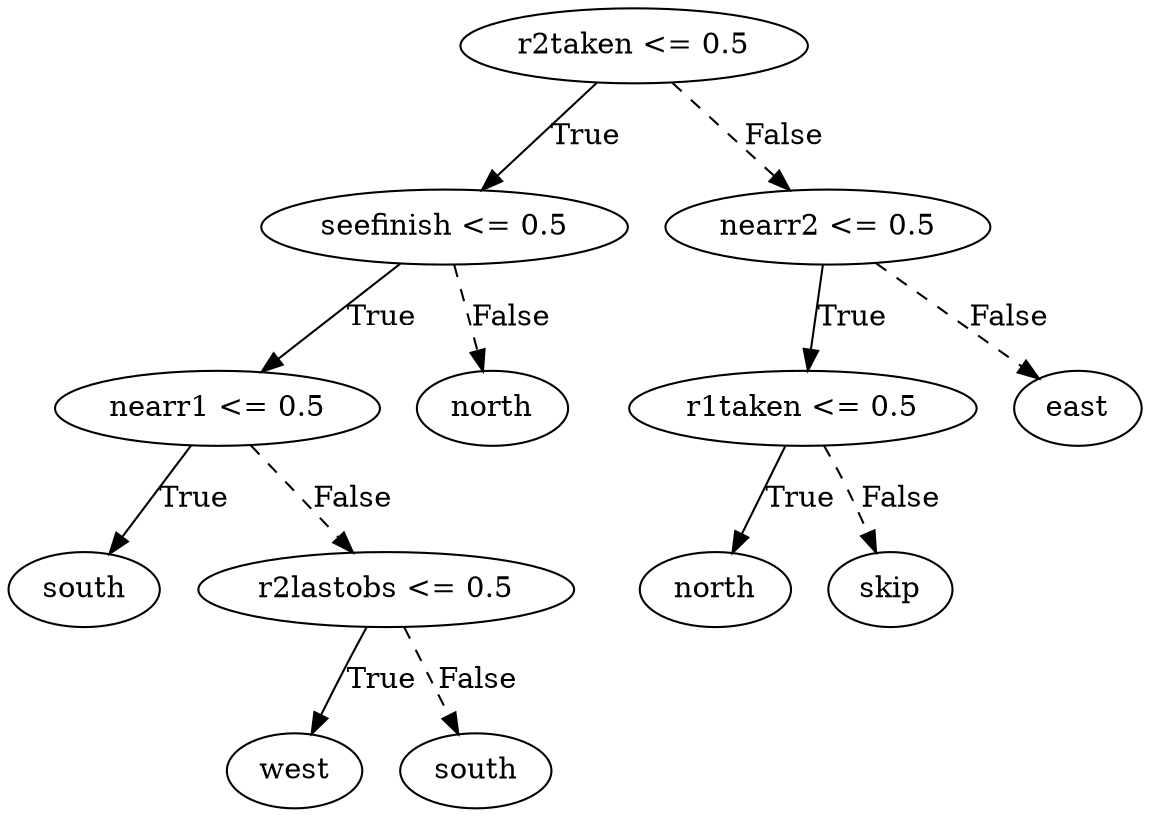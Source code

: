digraph {
0 [label="r2taken <= 0.5"];
1 [label="seefinish <= 0.5"];
2 [label="nearr1 <= 0.5"];
3 [label="south"];
2 -> 3 [label="True"];
4 [label="r2lastobs <= 0.5"];
5 [label="west"];
4 -> 5 [label="True"];
6 [label="south"];
4 -> 6 [style="dashed", label="False"];
2 -> 4 [style="dashed", label="False"];
1 -> 2 [label="True"];
7 [label="north"];
1 -> 7 [style="dashed", label="False"];
0 -> 1 [label="True"];
8 [label="nearr2 <= 0.5"];
9 [label="r1taken <= 0.5"];
10 [label="north"];
9 -> 10 [label="True"];
11 [label="skip"];
9 -> 11 [style="dashed", label="False"];
8 -> 9 [label="True"];
12 [label="east"];
8 -> 12 [style="dashed", label="False"];
0 -> 8 [style="dashed", label="False"];

}